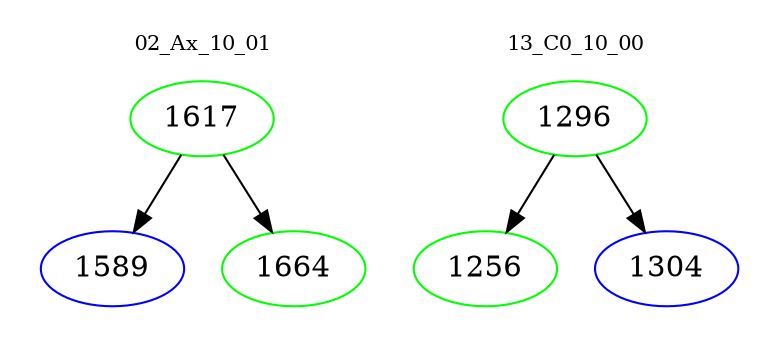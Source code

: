 digraph{
subgraph cluster_0 {
color = white
label = "02_Ax_10_01";
fontsize=10;
T0_1617 [label="1617", color="green"]
T0_1617 -> T0_1589 [color="black"]
T0_1589 [label="1589", color="blue"]
T0_1617 -> T0_1664 [color="black"]
T0_1664 [label="1664", color="green"]
}
subgraph cluster_1 {
color = white
label = "13_C0_10_00";
fontsize=10;
T1_1296 [label="1296", color="green"]
T1_1296 -> T1_1256 [color="black"]
T1_1256 [label="1256", color="green"]
T1_1296 -> T1_1304 [color="black"]
T1_1304 [label="1304", color="blue"]
}
}
